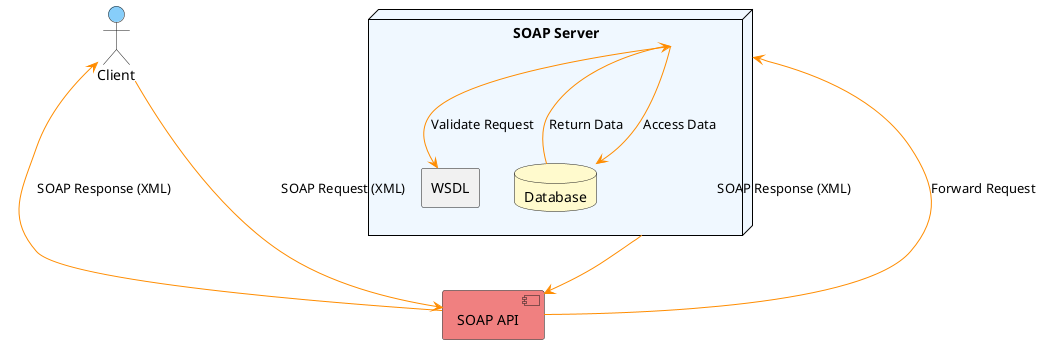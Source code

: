 @startuml
skinparam actorBackgroundColor LightSkyBlue
skinparam databaseBackgroundColor LemonChiffon
skinparam entityBackgroundColor LightPink
skinparam nodeBackgroundColor AliceBlue
skinparam componentBackgroundColor LightCoral
skinparam arrowColor DarkOrange
skinparam nodeBorderColor Black

actor Client
component "SOAP API" as API
node "SOAP Server" {
  database "Database"
  rectangle "WSDL" as WSDL
}

Client -[#DarkOrange]-> API : SOAP Request (XML)
API -[#DarkOrange]-> "SOAP Server" : Forward Request
"SOAP Server" -[#DarkOrange]-> WSDL : Validate Request
"SOAP Server" -[#DarkOrange]-> Database : Access Data
Database -[#DarkOrange]--> "SOAP Server" : Return Data
"SOAP Server" -[#DarkOrange]--> API : SOAP Response (XML)
API -[#DarkOrange]--> Client : SOAP Response (XML)

@enduml
